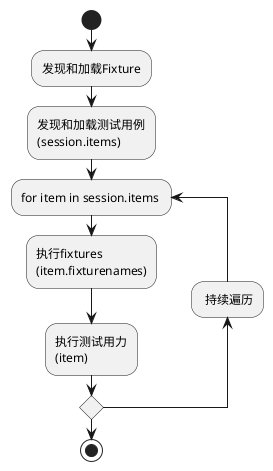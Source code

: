 @startuml

start

:发现和加载Fixture;

:发现和加载测试用例\n(session.items);

repeat :for item in session.items ;
    :执行fixtures\n(item.fixturenames);
    :执行测试用力\n(item);
backward: 持续遍历;
repeat while ();

stop

@enduml